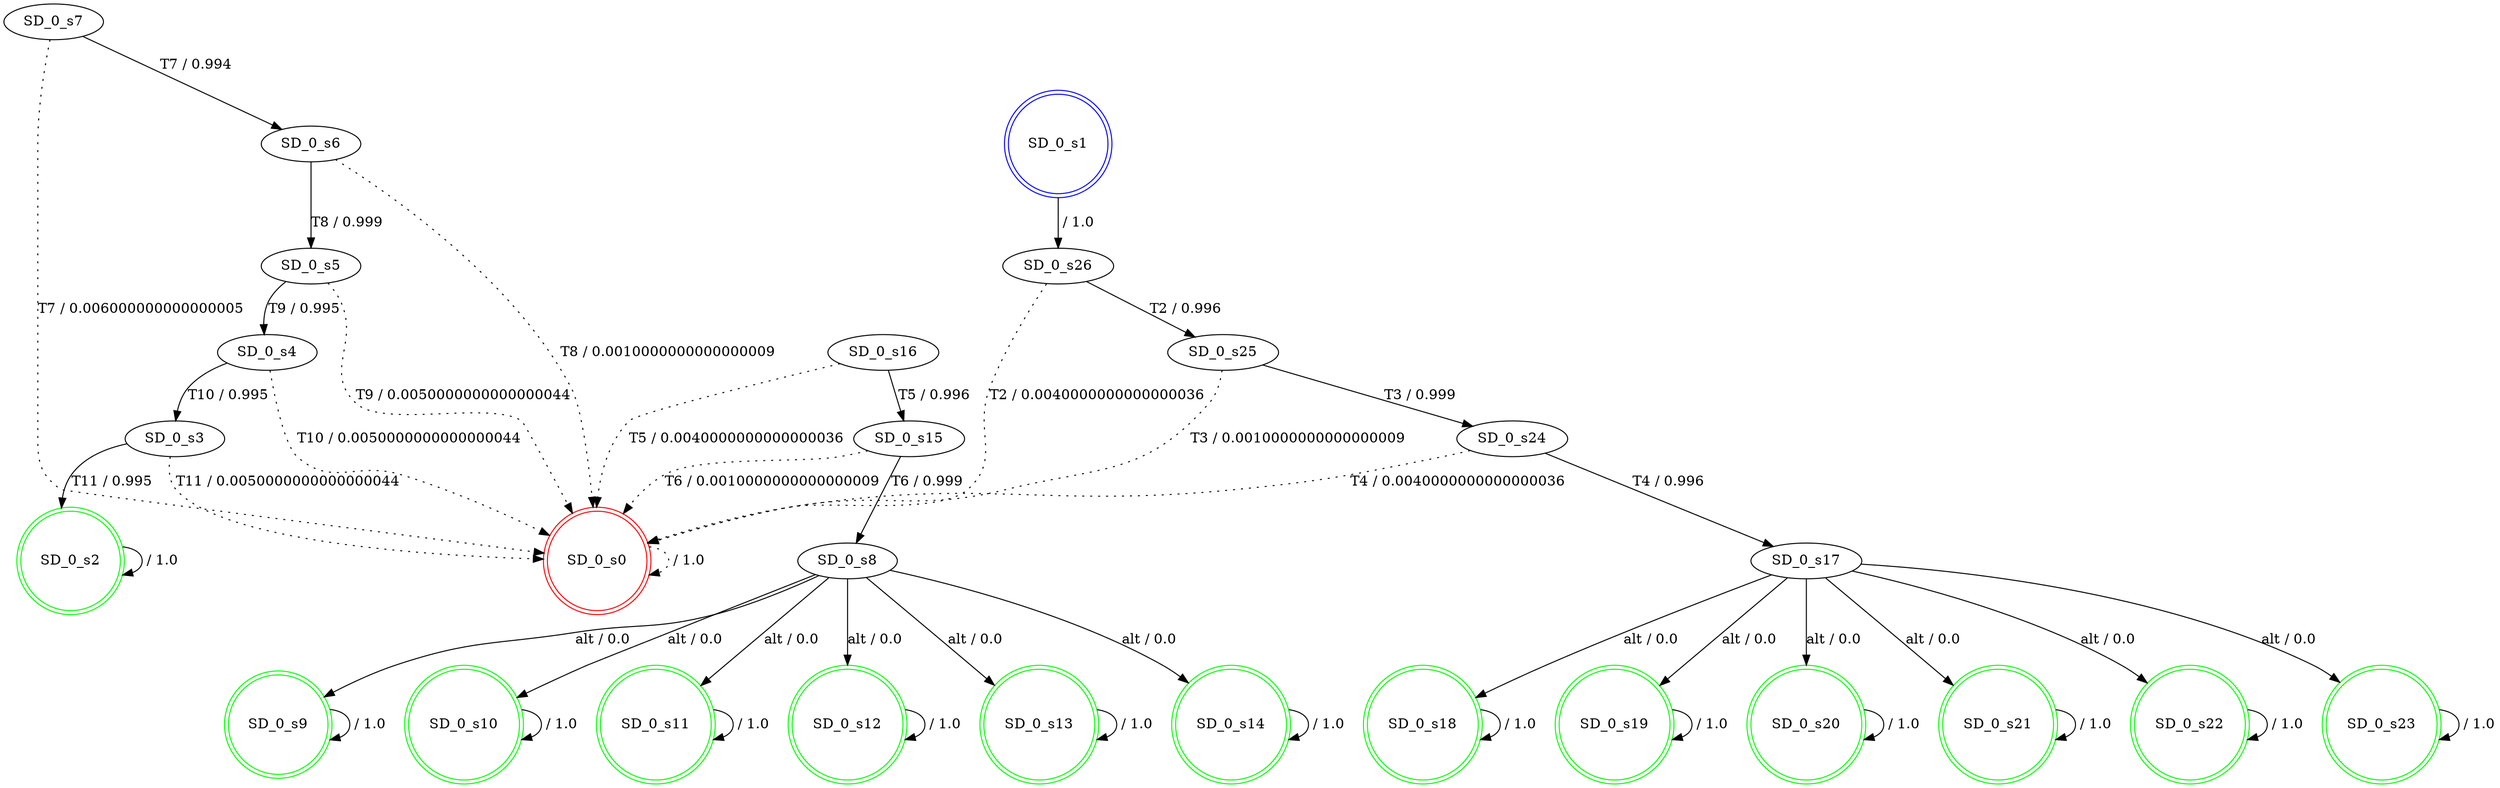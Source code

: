 digraph graphname {
SD_0_s0 [label="SD_0_s0",color=red,shape=doublecircle ];
SD_0_s1 [label="SD_0_s1",color=blue,shape=doublecircle ];
SD_0_s2 [label="SD_0_s2",color=green,shape=doublecircle ];
SD_0_s3 [label="SD_0_s3" ];
SD_0_s4 [label="SD_0_s4" ];
SD_0_s5 [label="SD_0_s5" ];
SD_0_s6 [label="SD_0_s6" ];
SD_0_s7 [label="SD_0_s7" ];
SD_0_s8 [label="SD_0_s8" ];
SD_0_s9 [label="SD_0_s9",color=green,shape=doublecircle ];
SD_0_s10 [label="SD_0_s10",color=green,shape=doublecircle ];
SD_0_s11 [label="SD_0_s11",color=green,shape=doublecircle ];
SD_0_s12 [label="SD_0_s12",color=green,shape=doublecircle ];
SD_0_s13 [label="SD_0_s13",color=green,shape=doublecircle ];
SD_0_s14 [label="SD_0_s14",color=green,shape=doublecircle ];
SD_0_s15 [label="SD_0_s15" ];
SD_0_s16 [label="SD_0_s16" ];
SD_0_s17 [label="SD_0_s17" ];
SD_0_s18 [label="SD_0_s18",color=green,shape=doublecircle ];
SD_0_s19 [label="SD_0_s19",color=green,shape=doublecircle ];
SD_0_s20 [label="SD_0_s20",color=green,shape=doublecircle ];
SD_0_s21 [label="SD_0_s21",color=green,shape=doublecircle ];
SD_0_s22 [label="SD_0_s22",color=green,shape=doublecircle ];
SD_0_s23 [label="SD_0_s23",color=green,shape=doublecircle ];
SD_0_s24 [label="SD_0_s24" ];
SD_0_s25 [label="SD_0_s25" ];
SD_0_s26 [label="SD_0_s26" ];
SD_0_s0 -> SD_0_s0 [label=" / 1.0", style=dotted];
SD_0_s1 -> SD_0_s26 [label=" / 1.0"];
SD_0_s2 -> SD_0_s2 [label=" / 1.0"];
SD_0_s3 -> SD_0_s2 [label="T11 / 0.995"];
SD_0_s3 -> SD_0_s0 [label="T11 / 0.0050000000000000044", style=dotted];
SD_0_s4 -> SD_0_s3 [label="T10 / 0.995"];
SD_0_s4 -> SD_0_s0 [label="T10 / 0.0050000000000000044", style=dotted];
SD_0_s5 -> SD_0_s4 [label="T9 / 0.995"];
SD_0_s5 -> SD_0_s0 [label="T9 / 0.0050000000000000044", style=dotted];
SD_0_s6 -> SD_0_s5 [label="T8 / 0.999"];
SD_0_s6 -> SD_0_s0 [label="T8 / 0.0010000000000000009", style=dotted];
SD_0_s7 -> SD_0_s6 [label="T7 / 0.994"];
SD_0_s7 -> SD_0_s0 [label="T7 / 0.006000000000000005", style=dotted];
SD_0_s8 -> SD_0_s9 [label="alt / 0.0"];
SD_0_s8 -> SD_0_s10 [label="alt / 0.0"];
SD_0_s8 -> SD_0_s11 [label="alt / 0.0"];
SD_0_s8 -> SD_0_s12 [label="alt / 0.0"];
SD_0_s8 -> SD_0_s13 [label="alt / 0.0"];
SD_0_s8 -> SD_0_s14 [label="alt / 0.0"];
SD_0_s9 -> SD_0_s9 [label=" / 1.0"];
SD_0_s10 -> SD_0_s10 [label=" / 1.0"];
SD_0_s11 -> SD_0_s11 [label=" / 1.0"];
SD_0_s12 -> SD_0_s12 [label=" / 1.0"];
SD_0_s13 -> SD_0_s13 [label=" / 1.0"];
SD_0_s14 -> SD_0_s14 [label=" / 1.0"];
SD_0_s15 -> SD_0_s8 [label="T6 / 0.999"];
SD_0_s15 -> SD_0_s0 [label="T6 / 0.0010000000000000009", style=dotted];
SD_0_s16 -> SD_0_s15 [label="T5 / 0.996"];
SD_0_s16 -> SD_0_s0 [label="T5 / 0.0040000000000000036", style=dotted];
SD_0_s17 -> SD_0_s18 [label="alt / 0.0"];
SD_0_s17 -> SD_0_s19 [label="alt / 0.0"];
SD_0_s17 -> SD_0_s20 [label="alt / 0.0"];
SD_0_s17 -> SD_0_s21 [label="alt / 0.0"];
SD_0_s17 -> SD_0_s22 [label="alt / 0.0"];
SD_0_s17 -> SD_0_s23 [label="alt / 0.0"];
SD_0_s18 -> SD_0_s18 [label=" / 1.0"];
SD_0_s19 -> SD_0_s19 [label=" / 1.0"];
SD_0_s20 -> SD_0_s20 [label=" / 1.0"];
SD_0_s21 -> SD_0_s21 [label=" / 1.0"];
SD_0_s22 -> SD_0_s22 [label=" / 1.0"];
SD_0_s23 -> SD_0_s23 [label=" / 1.0"];
SD_0_s24 -> SD_0_s17 [label="T4 / 0.996"];
SD_0_s24 -> SD_0_s0 [label="T4 / 0.0040000000000000036", style=dotted];
SD_0_s25 -> SD_0_s24 [label="T3 / 0.999"];
SD_0_s25 -> SD_0_s0 [label="T3 / 0.0010000000000000009", style=dotted];
SD_0_s26 -> SD_0_s25 [label="T2 / 0.996"];
SD_0_s26 -> SD_0_s0 [label="T2 / 0.0040000000000000036", style=dotted];
}